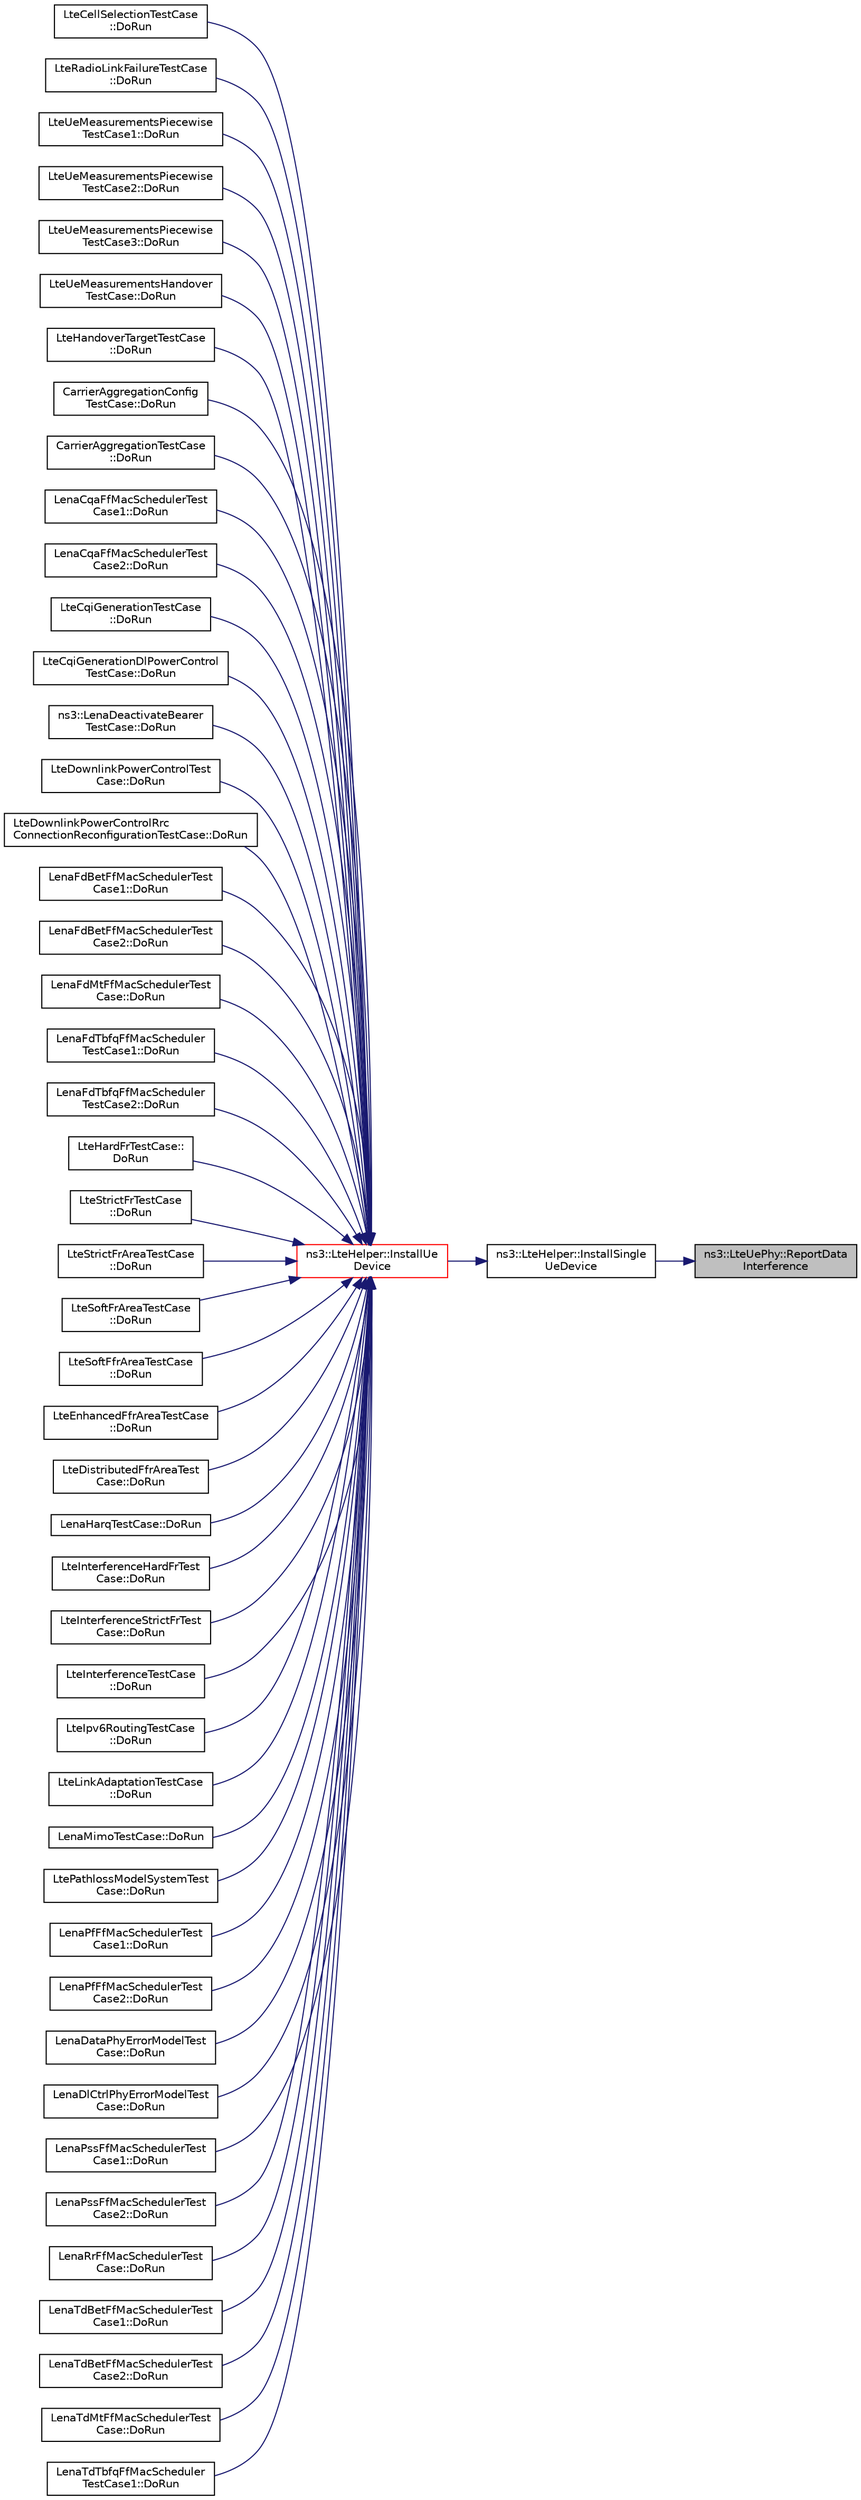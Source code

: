 digraph "ns3::LteUePhy::ReportDataInterference"
{
 // LATEX_PDF_SIZE
  edge [fontname="Helvetica",fontsize="10",labelfontname="Helvetica",labelfontsize="10"];
  node [fontname="Helvetica",fontsize="10",shape=record];
  rankdir="RL";
  Node1 [label="ns3::LteUePhy::ReportData\lInterference",height=0.2,width=0.4,color="black", fillcolor="grey75", style="filled", fontcolor="black",tooltip="Create the mixed CQI report."];
  Node1 -> Node2 [dir="back",color="midnightblue",fontsize="10",style="solid",fontname="Helvetica"];
  Node2 [label="ns3::LteHelper::InstallSingle\lUeDevice",height=0.2,width=0.4,color="black", fillcolor="white", style="filled",URL="$classns3_1_1_lte_helper.html#afa6e13db5742241f48f8f4b8533b67f6",tooltip="Create a UE device (LteUeNetDevice) on the given node."];
  Node2 -> Node3 [dir="back",color="midnightblue",fontsize="10",style="solid",fontname="Helvetica"];
  Node3 [label="ns3::LteHelper::InstallUe\lDevice",height=0.2,width=0.4,color="red", fillcolor="white", style="filled",URL="$classns3_1_1_lte_helper.html#ac9cd932d7de92811cfa953c2e3b2fc9f",tooltip="Create a set of UE devices."];
  Node3 -> Node4 [dir="back",color="midnightblue",fontsize="10",style="solid",fontname="Helvetica"];
  Node4 [label="LteCellSelectionTestCase\l::DoRun",height=0.2,width=0.4,color="black", fillcolor="white", style="filled",URL="$class_lte_cell_selection_test_case.html#a2ad9dadf26f7beb5d3ed1c6dfbcef90a",tooltip="Setup the simulation according to the configuration set by the class constructor, run it,..."];
  Node3 -> Node5 [dir="back",color="midnightblue",fontsize="10",style="solid",fontname="Helvetica"];
  Node5 [label="LteRadioLinkFailureTestCase\l::DoRun",height=0.2,width=0.4,color="black", fillcolor="white", style="filled",URL="$class_lte_radio_link_failure_test_case.html#ae7e2b1f96fbb5c77477c9b5b5905f347",tooltip="Setup the simulation according to the configuration set by the class constructor, run it,..."];
  Node3 -> Node6 [dir="back",color="midnightblue",fontsize="10",style="solid",fontname="Helvetica"];
  Node6 [label="LteUeMeasurementsPiecewise\lTestCase1::DoRun",height=0.2,width=0.4,color="black", fillcolor="white", style="filled",URL="$class_lte_ue_measurements_piecewise_test_case1.html#a76f2ad9d43e2fb22c37e4e8763296a5f",tooltip="Setup the simulation with the intended UE measurement reporting configuration, run it,..."];
  Node3 -> Node7 [dir="back",color="midnightblue",fontsize="10",style="solid",fontname="Helvetica"];
  Node7 [label="LteUeMeasurementsPiecewise\lTestCase2::DoRun",height=0.2,width=0.4,color="black", fillcolor="white", style="filled",URL="$class_lte_ue_measurements_piecewise_test_case2.html#aa3d0caf8f82d095e8c85434b294482b6",tooltip="Setup the simulation with the intended UE measurement reporting configuration, run it,..."];
  Node3 -> Node8 [dir="back",color="midnightblue",fontsize="10",style="solid",fontname="Helvetica"];
  Node8 [label="LteUeMeasurementsPiecewise\lTestCase3::DoRun",height=0.2,width=0.4,color="black", fillcolor="white", style="filled",URL="$class_lte_ue_measurements_piecewise_test_case3.html#a6bacaed252d2a27bff51d1a690d6c9ef",tooltip="Setup the simulation with the intended UE measurement reporting configuration, run it,..."];
  Node3 -> Node9 [dir="back",color="midnightblue",fontsize="10",style="solid",fontname="Helvetica"];
  Node9 [label="LteUeMeasurementsHandover\lTestCase::DoRun",height=0.2,width=0.4,color="black", fillcolor="white", style="filled",URL="$class_lte_ue_measurements_handover_test_case.html#ae81c492f54cd25f174b26310458a7e5f",tooltip="Setup the simulation with the intended UE measurement reporting configuration, run it,..."];
  Node3 -> Node10 [dir="back",color="midnightblue",fontsize="10",style="solid",fontname="Helvetica"];
  Node10 [label="LteHandoverTargetTestCase\l::DoRun",height=0.2,width=0.4,color="black", fillcolor="white", style="filled",URL="$class_lte_handover_target_test_case.html#adc2ffaf5e89accdbf70756ad9a92ce2c",tooltip="Run a simulation of a micro-cell network using the parameters provided to the constructor function."];
  Node3 -> Node11 [dir="back",color="midnightblue",fontsize="10",style="solid",fontname="Helvetica"];
  Node11 [label="CarrierAggregationConfig\lTestCase::DoRun",height=0.2,width=0.4,color="black", fillcolor="white", style="filled",URL="$class_carrier_aggregation_config_test_case.html#a5bfcc4f06b1d52f4d9ca12481a1fe09c",tooltip="Implementation to actually run this TestCase."];
  Node3 -> Node12 [dir="back",color="midnightblue",fontsize="10",style="solid",fontname="Helvetica"];
  Node12 [label="CarrierAggregationTestCase\l::DoRun",height=0.2,width=0.4,color="black", fillcolor="white", style="filled",URL="$class_carrier_aggregation_test_case.html#a20f3e28f3a6dd2919e51e508b78afa59",tooltip="Implementation to actually run this TestCase."];
  Node3 -> Node13 [dir="back",color="midnightblue",fontsize="10",style="solid",fontname="Helvetica"];
  Node13 [label="LenaCqaFfMacSchedulerTest\lCase1::DoRun",height=0.2,width=0.4,color="black", fillcolor="white", style="filled",URL="$class_lena_cqa_ff_mac_scheduler_test_case1.html#a91b3e2ef4ff292dbeda5559ff0eae1e6",tooltip="Implementation to actually run this TestCase."];
  Node3 -> Node14 [dir="back",color="midnightblue",fontsize="10",style="solid",fontname="Helvetica"];
  Node14 [label="LenaCqaFfMacSchedulerTest\lCase2::DoRun",height=0.2,width=0.4,color="black", fillcolor="white", style="filled",URL="$class_lena_cqa_ff_mac_scheduler_test_case2.html#a773e8490a80a3afe50adf54d713d3e4a",tooltip="Implementation to actually run this TestCase."];
  Node3 -> Node15 [dir="back",color="midnightblue",fontsize="10",style="solid",fontname="Helvetica"];
  Node15 [label="LteCqiGenerationTestCase\l::DoRun",height=0.2,width=0.4,color="black", fillcolor="white", style="filled",URL="$class_lte_cqi_generation_test_case.html#a263a0f3670c23e42ed3feb7d353bdd09",tooltip="Implementation to actually run this TestCase."];
  Node3 -> Node16 [dir="back",color="midnightblue",fontsize="10",style="solid",fontname="Helvetica"];
  Node16 [label="LteCqiGenerationDlPowerControl\lTestCase::DoRun",height=0.2,width=0.4,color="black", fillcolor="white", style="filled",URL="$class_lte_cqi_generation_dl_power_control_test_case.html#a8a6ba5e52123fc8ed0deb9014a8b0591",tooltip="Implementation to actually run this TestCase."];
  Node3 -> Node17 [dir="back",color="midnightblue",fontsize="10",style="solid",fontname="Helvetica"];
  Node17 [label="ns3::LenaDeactivateBearer\lTestCase::DoRun",height=0.2,width=0.4,color="black", fillcolor="white", style="filled",URL="$classns3_1_1_lena_deactivate_bearer_test_case.html#a214d777e46f96b701efdfd360871f53f",tooltip="Implementation to actually run this TestCase."];
  Node3 -> Node18 [dir="back",color="midnightblue",fontsize="10",style="solid",fontname="Helvetica"];
  Node18 [label="LteDownlinkPowerControlTest\lCase::DoRun",height=0.2,width=0.4,color="black", fillcolor="white", style="filled",URL="$class_lte_downlink_power_control_test_case.html#a2eb1e31f7313f51061d8aa950d3f4268",tooltip="Implementation to actually run this TestCase."];
  Node3 -> Node19 [dir="back",color="midnightblue",fontsize="10",style="solid",fontname="Helvetica"];
  Node19 [label="LteDownlinkPowerControlRrc\lConnectionReconfigurationTestCase::DoRun",height=0.2,width=0.4,color="black", fillcolor="white", style="filled",URL="$class_lte_downlink_power_control_rrc_connection_reconfiguration_test_case.html#a3f7be434747a85c448ade6fc4500d552",tooltip="Implementation to actually run this TestCase."];
  Node3 -> Node20 [dir="back",color="midnightblue",fontsize="10",style="solid",fontname="Helvetica"];
  Node20 [label="LenaFdBetFfMacSchedulerTest\lCase1::DoRun",height=0.2,width=0.4,color="black", fillcolor="white", style="filled",URL="$class_lena_fd_bet_ff_mac_scheduler_test_case1.html#a21b7a9f396adcc1ab24ddefc919345f2",tooltip="Implementation to actually run this TestCase."];
  Node3 -> Node21 [dir="back",color="midnightblue",fontsize="10",style="solid",fontname="Helvetica"];
  Node21 [label="LenaFdBetFfMacSchedulerTest\lCase2::DoRun",height=0.2,width=0.4,color="black", fillcolor="white", style="filled",URL="$class_lena_fd_bet_ff_mac_scheduler_test_case2.html#a51c587a50f2087be7c3950f4d2d82852",tooltip="Implementation to actually run this TestCase."];
  Node3 -> Node22 [dir="back",color="midnightblue",fontsize="10",style="solid",fontname="Helvetica"];
  Node22 [label="LenaFdMtFfMacSchedulerTest\lCase::DoRun",height=0.2,width=0.4,color="black", fillcolor="white", style="filled",URL="$class_lena_fd_mt_ff_mac_scheduler_test_case.html#a5cfc445b7daa4a02df317b46ee007f1a",tooltip="Implementation to actually run this TestCase."];
  Node3 -> Node23 [dir="back",color="midnightblue",fontsize="10",style="solid",fontname="Helvetica"];
  Node23 [label="LenaFdTbfqFfMacScheduler\lTestCase1::DoRun",height=0.2,width=0.4,color="black", fillcolor="white", style="filled",URL="$class_lena_fd_tbfq_ff_mac_scheduler_test_case1.html#ae0536bf54d4e05fbf3600c1654c14cc0",tooltip="Implementation to actually run this TestCase."];
  Node3 -> Node24 [dir="back",color="midnightblue",fontsize="10",style="solid",fontname="Helvetica"];
  Node24 [label="LenaFdTbfqFfMacScheduler\lTestCase2::DoRun",height=0.2,width=0.4,color="black", fillcolor="white", style="filled",URL="$class_lena_fd_tbfq_ff_mac_scheduler_test_case2.html#a2e43d4f9483463dffa86410a1ce47140",tooltip="Implementation to actually run this TestCase."];
  Node3 -> Node25 [dir="back",color="midnightblue",fontsize="10",style="solid",fontname="Helvetica"];
  Node25 [label="LteHardFrTestCase::\lDoRun",height=0.2,width=0.4,color="black", fillcolor="white", style="filled",URL="$class_lte_hard_fr_test_case.html#a7267927f1ffb7acff88742eb33ab2e3c",tooltip="Implementation to actually run this TestCase."];
  Node3 -> Node26 [dir="back",color="midnightblue",fontsize="10",style="solid",fontname="Helvetica"];
  Node26 [label="LteStrictFrTestCase\l::DoRun",height=0.2,width=0.4,color="black", fillcolor="white", style="filled",URL="$class_lte_strict_fr_test_case.html#afd223c9e5a1d3e14a244303963e21425",tooltip="Implementation to actually run this TestCase."];
  Node3 -> Node27 [dir="back",color="midnightblue",fontsize="10",style="solid",fontname="Helvetica"];
  Node27 [label="LteStrictFrAreaTestCase\l::DoRun",height=0.2,width=0.4,color="black", fillcolor="white", style="filled",URL="$class_lte_strict_fr_area_test_case.html#a61e945e04c3b10a50c2f484198199b49",tooltip="Implementation to actually run this TestCase."];
  Node3 -> Node28 [dir="back",color="midnightblue",fontsize="10",style="solid",fontname="Helvetica"];
  Node28 [label="LteSoftFrAreaTestCase\l::DoRun",height=0.2,width=0.4,color="black", fillcolor="white", style="filled",URL="$class_lte_soft_fr_area_test_case.html#ae0df301b6c0f1a80a0145746b15a109c",tooltip="Implementation to actually run this TestCase."];
  Node3 -> Node29 [dir="back",color="midnightblue",fontsize="10",style="solid",fontname="Helvetica"];
  Node29 [label="LteSoftFfrAreaTestCase\l::DoRun",height=0.2,width=0.4,color="black", fillcolor="white", style="filled",URL="$class_lte_soft_ffr_area_test_case.html#aaf88ccad780563fc6394cd97ec9328d4",tooltip="Implementation to actually run this TestCase."];
  Node3 -> Node30 [dir="back",color="midnightblue",fontsize="10",style="solid",fontname="Helvetica"];
  Node30 [label="LteEnhancedFfrAreaTestCase\l::DoRun",height=0.2,width=0.4,color="black", fillcolor="white", style="filled",URL="$class_lte_enhanced_ffr_area_test_case.html#aa242a1923952a50df92c3e291f1ca8a6",tooltip="Implementation to actually run this TestCase."];
  Node3 -> Node31 [dir="back",color="midnightblue",fontsize="10",style="solid",fontname="Helvetica"];
  Node31 [label="LteDistributedFfrAreaTest\lCase::DoRun",height=0.2,width=0.4,color="black", fillcolor="white", style="filled",URL="$class_lte_distributed_ffr_area_test_case.html#a1a386a39f2ddc3d22b17a134b775e2b7",tooltip="Implementation to actually run this TestCase."];
  Node3 -> Node32 [dir="back",color="midnightblue",fontsize="10",style="solid",fontname="Helvetica"];
  Node32 [label="LenaHarqTestCase::DoRun",height=0.2,width=0.4,color="black", fillcolor="white", style="filled",URL="$class_lena_harq_test_case.html#a77a86faca2ff6021e971516d82ea0533",tooltip="Implementation to actually run this TestCase."];
  Node3 -> Node33 [dir="back",color="midnightblue",fontsize="10",style="solid",fontname="Helvetica"];
  Node33 [label="LteInterferenceHardFrTest\lCase::DoRun",height=0.2,width=0.4,color="black", fillcolor="white", style="filled",URL="$class_lte_interference_hard_fr_test_case.html#a2967abd43e38abed8a9d85d51c59937b",tooltip="Implementation to actually run this TestCase."];
  Node3 -> Node34 [dir="back",color="midnightblue",fontsize="10",style="solid",fontname="Helvetica"];
  Node34 [label="LteInterferenceStrictFrTest\lCase::DoRun",height=0.2,width=0.4,color="black", fillcolor="white", style="filled",URL="$class_lte_interference_strict_fr_test_case.html#a8c8428c04ea0f4a892f289bb8423da52",tooltip="Implementation to actually run this TestCase."];
  Node3 -> Node35 [dir="back",color="midnightblue",fontsize="10",style="solid",fontname="Helvetica"];
  Node35 [label="LteInterferenceTestCase\l::DoRun",height=0.2,width=0.4,color="black", fillcolor="white", style="filled",URL="$class_lte_interference_test_case.html#adc059d120a4d9effd2ca5f6fecaae31a",tooltip="Implementation to actually run this TestCase."];
  Node3 -> Node36 [dir="back",color="midnightblue",fontsize="10",style="solid",fontname="Helvetica"];
  Node36 [label="LteIpv6RoutingTestCase\l::DoRun",height=0.2,width=0.4,color="black", fillcolor="white", style="filled",URL="$class_lte_ipv6_routing_test_case.html#a346533727aeb404f4eef06a2a8c41d5d",tooltip="Implementation to actually run this TestCase."];
  Node3 -> Node37 [dir="back",color="midnightblue",fontsize="10",style="solid",fontname="Helvetica"];
  Node37 [label="LteLinkAdaptationTestCase\l::DoRun",height=0.2,width=0.4,color="black", fillcolor="white", style="filled",URL="$class_lte_link_adaptation_test_case.html#a2310163be7e860827f18fce7fd100649",tooltip="Implementation to actually run this TestCase."];
  Node3 -> Node38 [dir="back",color="midnightblue",fontsize="10",style="solid",fontname="Helvetica"];
  Node38 [label="LenaMimoTestCase::DoRun",height=0.2,width=0.4,color="black", fillcolor="white", style="filled",URL="$class_lena_mimo_test_case.html#a5479f5cb1621e84f8d28b4779f3e3b7c",tooltip="Implementation to actually run this TestCase."];
  Node3 -> Node39 [dir="back",color="midnightblue",fontsize="10",style="solid",fontname="Helvetica"];
  Node39 [label="LtePathlossModelSystemTest\lCase::DoRun",height=0.2,width=0.4,color="black", fillcolor="white", style="filled",URL="$class_lte_pathloss_model_system_test_case.html#a6cf8d23b5eab69a72e893419bbd13c1b",tooltip="Implementation to actually run this TestCase."];
  Node3 -> Node40 [dir="back",color="midnightblue",fontsize="10",style="solid",fontname="Helvetica"];
  Node40 [label="LenaPfFfMacSchedulerTest\lCase1::DoRun",height=0.2,width=0.4,color="black", fillcolor="white", style="filled",URL="$class_lena_pf_ff_mac_scheduler_test_case1.html#a34e366045d568d5a38bedfeebbf72b79",tooltip="Implementation to actually run this TestCase."];
  Node3 -> Node41 [dir="back",color="midnightblue",fontsize="10",style="solid",fontname="Helvetica"];
  Node41 [label="LenaPfFfMacSchedulerTest\lCase2::DoRun",height=0.2,width=0.4,color="black", fillcolor="white", style="filled",URL="$class_lena_pf_ff_mac_scheduler_test_case2.html#a693c0eff7472d9b3bb12f1f95e46253b",tooltip="Implementation to actually run this TestCase."];
  Node3 -> Node42 [dir="back",color="midnightblue",fontsize="10",style="solid",fontname="Helvetica"];
  Node42 [label="LenaDataPhyErrorModelTest\lCase::DoRun",height=0.2,width=0.4,color="black", fillcolor="white", style="filled",URL="$class_lena_data_phy_error_model_test_case.html#a363738c5b8d73b6b3398dc526faf7792",tooltip="Implementation to actually run this TestCase."];
  Node3 -> Node43 [dir="back",color="midnightblue",fontsize="10",style="solid",fontname="Helvetica"];
  Node43 [label="LenaDlCtrlPhyErrorModelTest\lCase::DoRun",height=0.2,width=0.4,color="black", fillcolor="white", style="filled",URL="$class_lena_dl_ctrl_phy_error_model_test_case.html#a1fb7c0a2adfe1083d7e0883b866b0954",tooltip="Implementation to actually run this TestCase."];
  Node3 -> Node44 [dir="back",color="midnightblue",fontsize="10",style="solid",fontname="Helvetica"];
  Node44 [label="LenaPssFfMacSchedulerTest\lCase1::DoRun",height=0.2,width=0.4,color="black", fillcolor="white", style="filled",URL="$class_lena_pss_ff_mac_scheduler_test_case1.html#a82b48ffdd476a2c0b5b111aaa2702fc9",tooltip="Implementation to actually run this TestCase."];
  Node3 -> Node45 [dir="back",color="midnightblue",fontsize="10",style="solid",fontname="Helvetica"];
  Node45 [label="LenaPssFfMacSchedulerTest\lCase2::DoRun",height=0.2,width=0.4,color="black", fillcolor="white", style="filled",URL="$class_lena_pss_ff_mac_scheduler_test_case2.html#aff2e955c075aacd1f05d38b81ace0c3a",tooltip="Implementation to actually run this TestCase."];
  Node3 -> Node46 [dir="back",color="midnightblue",fontsize="10",style="solid",fontname="Helvetica"];
  Node46 [label="LenaRrFfMacSchedulerTest\lCase::DoRun",height=0.2,width=0.4,color="black", fillcolor="white", style="filled",URL="$class_lena_rr_ff_mac_scheduler_test_case.html#a1e221eff047ec55f7f1d36daab1f1d91",tooltip="Implementation to actually run this TestCase."];
  Node3 -> Node47 [dir="back",color="midnightblue",fontsize="10",style="solid",fontname="Helvetica"];
  Node47 [label="LenaTdBetFfMacSchedulerTest\lCase1::DoRun",height=0.2,width=0.4,color="black", fillcolor="white", style="filled",URL="$class_lena_td_bet_ff_mac_scheduler_test_case1.html#a7d559a1158bc847fbf816ed856b7b8eb",tooltip="Implementation to actually run this TestCase."];
  Node3 -> Node48 [dir="back",color="midnightblue",fontsize="10",style="solid",fontname="Helvetica"];
  Node48 [label="LenaTdBetFfMacSchedulerTest\lCase2::DoRun",height=0.2,width=0.4,color="black", fillcolor="white", style="filled",URL="$class_lena_td_bet_ff_mac_scheduler_test_case2.html#a57f91550eee3286bec279c76f9ab8a19",tooltip="Implementation to actually run this TestCase."];
  Node3 -> Node49 [dir="back",color="midnightblue",fontsize="10",style="solid",fontname="Helvetica"];
  Node49 [label="LenaTdMtFfMacSchedulerTest\lCase::DoRun",height=0.2,width=0.4,color="black", fillcolor="white", style="filled",URL="$class_lena_td_mt_ff_mac_scheduler_test_case.html#a58d638cd7e72948bb9956cd770eb053f",tooltip="Implementation to actually run this TestCase."];
  Node3 -> Node50 [dir="back",color="midnightblue",fontsize="10",style="solid",fontname="Helvetica"];
  Node50 [label="LenaTdTbfqFfMacScheduler\lTestCase1::DoRun",height=0.2,width=0.4,color="black", fillcolor="white", style="filled",URL="$class_lena_td_tbfq_ff_mac_scheduler_test_case1.html#a7cc404c3537ef82bd8c4d8ebee0af929",tooltip="Implementation to actually run this TestCase."];
}
